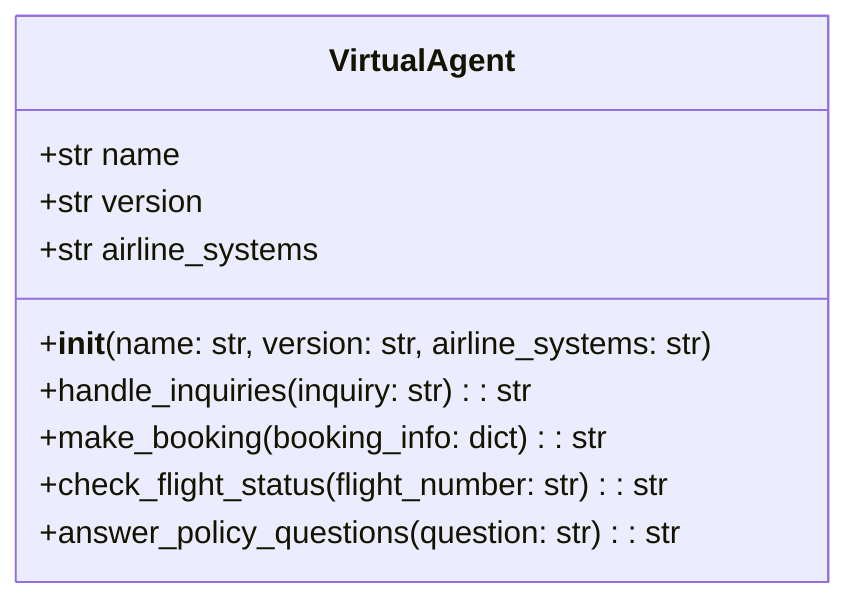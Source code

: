 classDiagram
    class VirtualAgent{
        +str name
        +str version
        +str airline_systems
        +__init__(name: str, version: str, airline_systems: str)
        +handle_inquiries(inquiry: str): str
        +make_booking(booking_info: dict): str
        +check_flight_status(flight_number: str): str
        +answer_policy_questions(question: str): str
    }